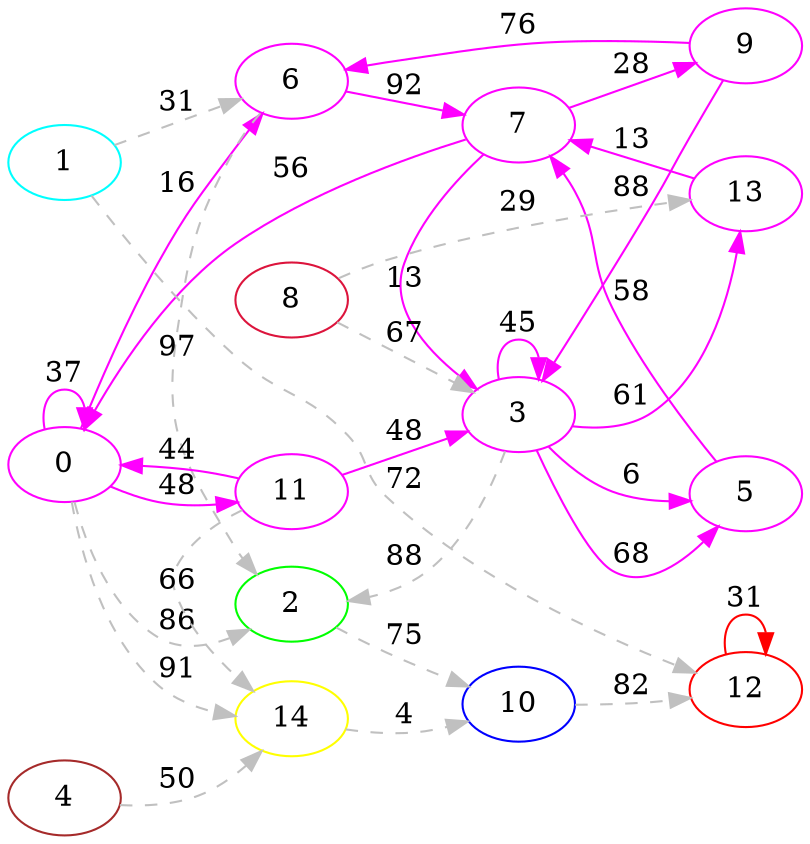 digraph G {
ranksep = "equally";
rankdir = LR;
{rank = same; 0; };
{rank = same; 2; 6; 11; 14; };
{rank = same; 10; 7; 3; };
{rank = same; 12; 9; 5; 13; };
{rank = same; };
{rank = same; 1; };
{rank = same; };
{rank = same; 4; };
{rank = same; };
{rank = same; 8; };
{rank = same; };
12 [color = "red"];
10 [color = "blue"];
2 [color = "green"];
14 [color = "yellow"];
11 [color = "magenta"];
13 [color = "magenta"];
5 [color = "magenta"];
3 [color = "magenta"];
9 [color = "magenta"];
7 [color = "magenta"];
6 [color = "magenta"];
0 [color = "magenta"];
1 [color = "aqua"];
4 [color = "brown"];
8 [color = "crimson"];
0->2[label="86" color = "grey" style = "dashed"];
0->0[label="37" color = "magenta"];
0->6[label="16" color = "magenta"];
0->11[label="48" color = "magenta"];
0->14[label="91" color = "grey" style = "dashed"];
2->10[label="75" color = "grey" style = "dashed"];
6->2[label="97" color = "grey" style = "dashed"];
6->7[label="92" color = "magenta"];
11->14[label="66" color = "grey" style = "dashed"];
11->0[label="44" color = "magenta"];
11->3[label="48" color = "magenta"];
14->10[label="4" color = "grey" style = "dashed"];
10->12[label="82" color = "grey" style = "dashed"];
7->0[label="56" color = "magenta"];
7->9[label="28" color = "magenta"];
7->3[label="13" color = "magenta"];
3->5[label="68" color = "magenta"];
3->3[label="45" color = "magenta"];
3->2[label="88" color = "grey" style = "dashed"];
3->5[label="6" color = "magenta"];
3->13[label="61" color = "magenta"];
12->12[label="31" color = "red"];
9->6[label="76" color = "magenta"];
9->3[label="88" color = "magenta"];
5->7[label="58" color = "magenta"];
13->7[label="13" color = "magenta"];
1->6[label="31" color = "grey" style = "dashed"];
1->12[label="72" color = "grey" style = "dashed"];
4->14[label="50" color = "grey" style = "dashed"];
8->13[label="29" color = "grey" style = "dashed"];
8->3[label="67" color = "grey" style = "dashed"];
}
